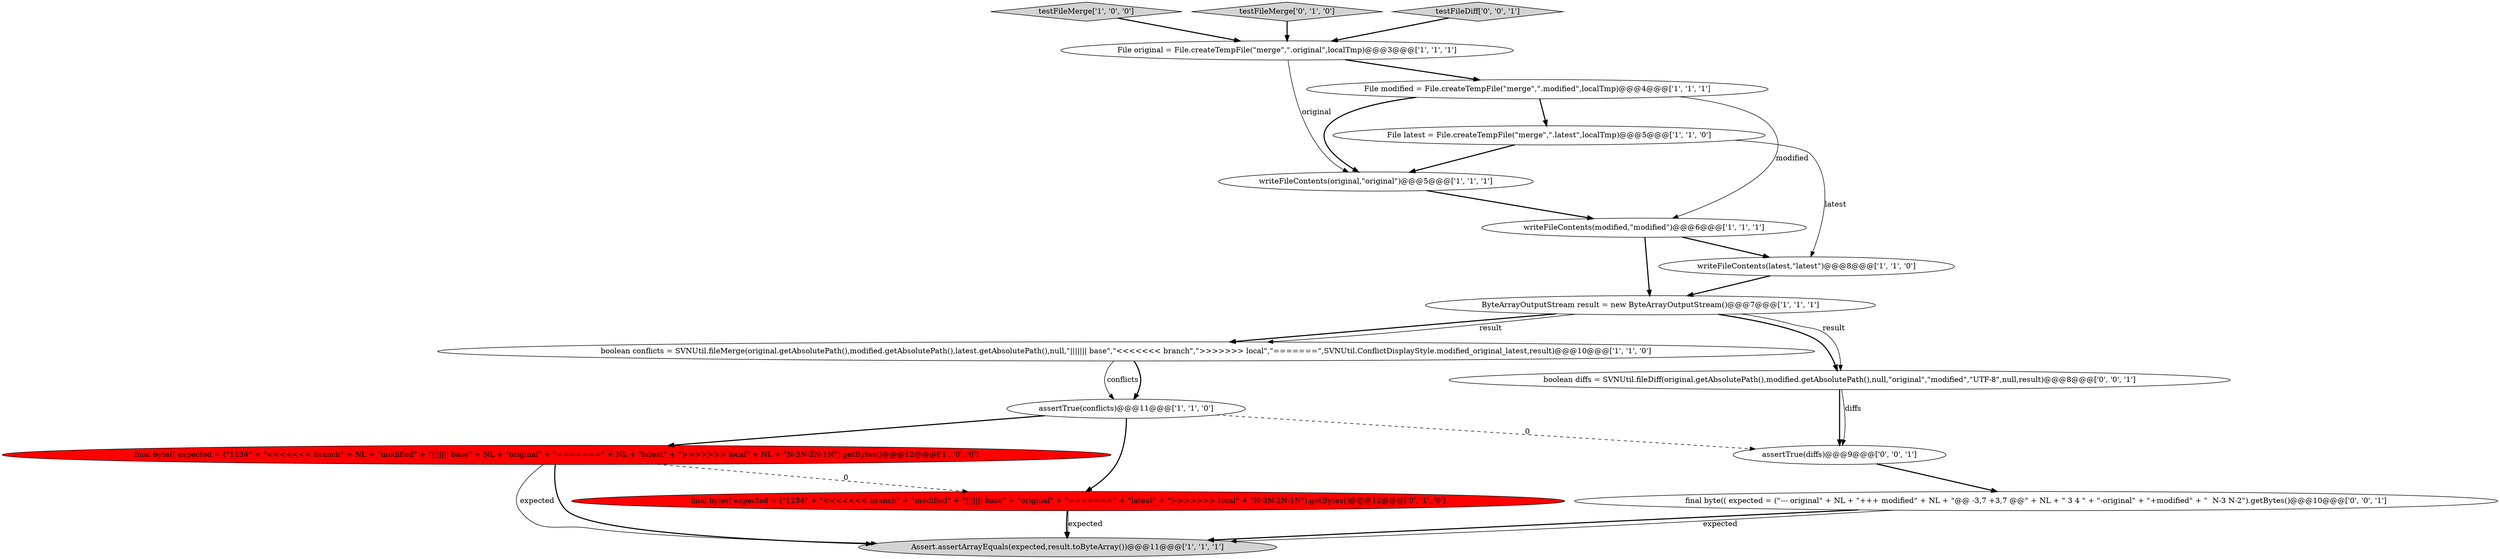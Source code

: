 digraph {
10 [style = filled, label = "boolean conflicts = SVNUtil.fileMerge(original.getAbsolutePath(),modified.getAbsolutePath(),latest.getAbsolutePath(),null,\"||||||| base\",\"<<<<<<< branch\",\">>>>>>> local\",\"=======\",SVNUtil.ConflictDisplayStyle.modified_original_latest,result)@@@10@@@['1', '1', '0']", fillcolor = white, shape = ellipse image = "AAA0AAABBB1BBB"];
8 [style = filled, label = "ByteArrayOutputStream result = new ByteArrayOutputStream()@@@7@@@['1', '1', '1']", fillcolor = white, shape = ellipse image = "AAA0AAABBB1BBB"];
3 [style = filled, label = "Assert.assertArrayEquals(expected,result.toByteArray())@@@11@@@['1', '1', '1']", fillcolor = lightgray, shape = ellipse image = "AAA0AAABBB1BBB"];
5 [style = filled, label = "assertTrue(conflicts)@@@11@@@['1', '1', '0']", fillcolor = white, shape = ellipse image = "AAA0AAABBB1BBB"];
12 [style = filled, label = "final byte(( expected = (\"1234\" + \"<<<<<<< branch\" + \"modified\" + \"||||||| base\" + \"original\" + \"=======\" + \"latest\" + \">>>>>>> local\" + \"N-3N-2N-1N\").getBytes()@@@12@@@['0', '1', '0']", fillcolor = red, shape = ellipse image = "AAA1AAABBB2BBB"];
0 [style = filled, label = "final byte(( expected = (\"1234\" + \"<<<<<<< branch\" + NL + \"modified\" + \"||||||| base\" + NL + \"original\" + \"=======\" + NL + \"latest\" + \">>>>>>> local\" + NL + \"N-3N-2N-1N\").getBytes()@@@12@@@['1', '0', '0']", fillcolor = red, shape = ellipse image = "AAA1AAABBB1BBB"];
9 [style = filled, label = "File original = File.createTempFile(\"merge\",\".original\",localTmp)@@@3@@@['1', '1', '1']", fillcolor = white, shape = ellipse image = "AAA0AAABBB1BBB"];
14 [style = filled, label = "final byte(( expected = (\"--- original\" + NL + \"+++ modified\" + NL + \"@@ -3,7 +3,7 @@\" + NL + \" 3 4 \" + \"-original\" + \"+modified\" + \"  N-3 N-2\").getBytes()@@@10@@@['0', '0', '1']", fillcolor = white, shape = ellipse image = "AAA0AAABBB3BBB"];
16 [style = filled, label = "boolean diffs = SVNUtil.fileDiff(original.getAbsolutePath(),modified.getAbsolutePath(),null,\"original\",\"modified\",\"UTF-8\",null,result)@@@8@@@['0', '0', '1']", fillcolor = white, shape = ellipse image = "AAA0AAABBB3BBB"];
2 [style = filled, label = "writeFileContents(latest,\"latest\")@@@8@@@['1', '1', '0']", fillcolor = white, shape = ellipse image = "AAA0AAABBB1BBB"];
7 [style = filled, label = "writeFileContents(modified,\"modified\")@@@6@@@['1', '1', '1']", fillcolor = white, shape = ellipse image = "AAA0AAABBB1BBB"];
1 [style = filled, label = "testFileMerge['1', '0', '0']", fillcolor = lightgray, shape = diamond image = "AAA0AAABBB1BBB"];
11 [style = filled, label = "writeFileContents(original,\"original\")@@@5@@@['1', '1', '1']", fillcolor = white, shape = ellipse image = "AAA0AAABBB1BBB"];
13 [style = filled, label = "testFileMerge['0', '1', '0']", fillcolor = lightgray, shape = diamond image = "AAA0AAABBB2BBB"];
6 [style = filled, label = "File latest = File.createTempFile(\"merge\",\".latest\",localTmp)@@@5@@@['1', '1', '0']", fillcolor = white, shape = ellipse image = "AAA0AAABBB1BBB"];
4 [style = filled, label = "File modified = File.createTempFile(\"merge\",\".modified\",localTmp)@@@4@@@['1', '1', '1']", fillcolor = white, shape = ellipse image = "AAA0AAABBB1BBB"];
15 [style = filled, label = "assertTrue(diffs)@@@9@@@['0', '0', '1']", fillcolor = white, shape = ellipse image = "AAA0AAABBB3BBB"];
17 [style = filled, label = "testFileDiff['0', '0', '1']", fillcolor = lightgray, shape = diamond image = "AAA0AAABBB3BBB"];
0->3 [style = bold, label=""];
14->3 [style = bold, label=""];
8->16 [style = bold, label=""];
8->10 [style = bold, label=""];
16->15 [style = bold, label=""];
14->3 [style = solid, label="expected"];
15->14 [style = bold, label=""];
8->10 [style = solid, label="result"];
4->6 [style = bold, label=""];
17->9 [style = bold, label=""];
9->4 [style = bold, label=""];
16->15 [style = solid, label="diffs"];
8->16 [style = solid, label="result"];
4->7 [style = solid, label="modified"];
0->12 [style = dashed, label="0"];
7->8 [style = bold, label=""];
10->5 [style = solid, label="conflicts"];
0->3 [style = solid, label="expected"];
12->3 [style = solid, label="expected"];
1->9 [style = bold, label=""];
10->5 [style = bold, label=""];
5->0 [style = bold, label=""];
5->12 [style = bold, label=""];
7->2 [style = bold, label=""];
6->11 [style = bold, label=""];
9->11 [style = solid, label="original"];
12->3 [style = bold, label=""];
13->9 [style = bold, label=""];
6->2 [style = solid, label="latest"];
4->11 [style = bold, label=""];
5->15 [style = dashed, label="0"];
11->7 [style = bold, label=""];
2->8 [style = bold, label=""];
}
